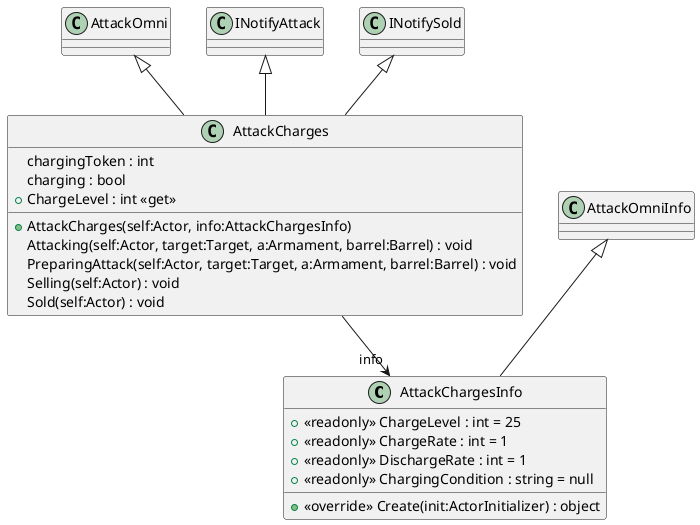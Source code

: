 @startuml
class AttackChargesInfo {
    + <<readonly>> ChargeLevel : int = 25
    + <<readonly>> ChargeRate : int = 1
    + <<readonly>> DischargeRate : int = 1
    + <<readonly>> ChargingCondition : string = null
    + <<override>> Create(init:ActorInitializer) : object
}
class AttackCharges {
    chargingToken : int
    charging : bool
    + ChargeLevel : int <<get>>
    + AttackCharges(self:Actor, info:AttackChargesInfo)
    Attacking(self:Actor, target:Target, a:Armament, barrel:Barrel) : void
    PreparingAttack(self:Actor, target:Target, a:Armament, barrel:Barrel) : void
    Selling(self:Actor) : void
    Sold(self:Actor) : void
}
AttackOmniInfo <|-- AttackChargesInfo
AttackOmni <|-- AttackCharges
INotifyAttack <|-- AttackCharges
INotifySold <|-- AttackCharges
AttackCharges --> "info" AttackChargesInfo
@enduml
